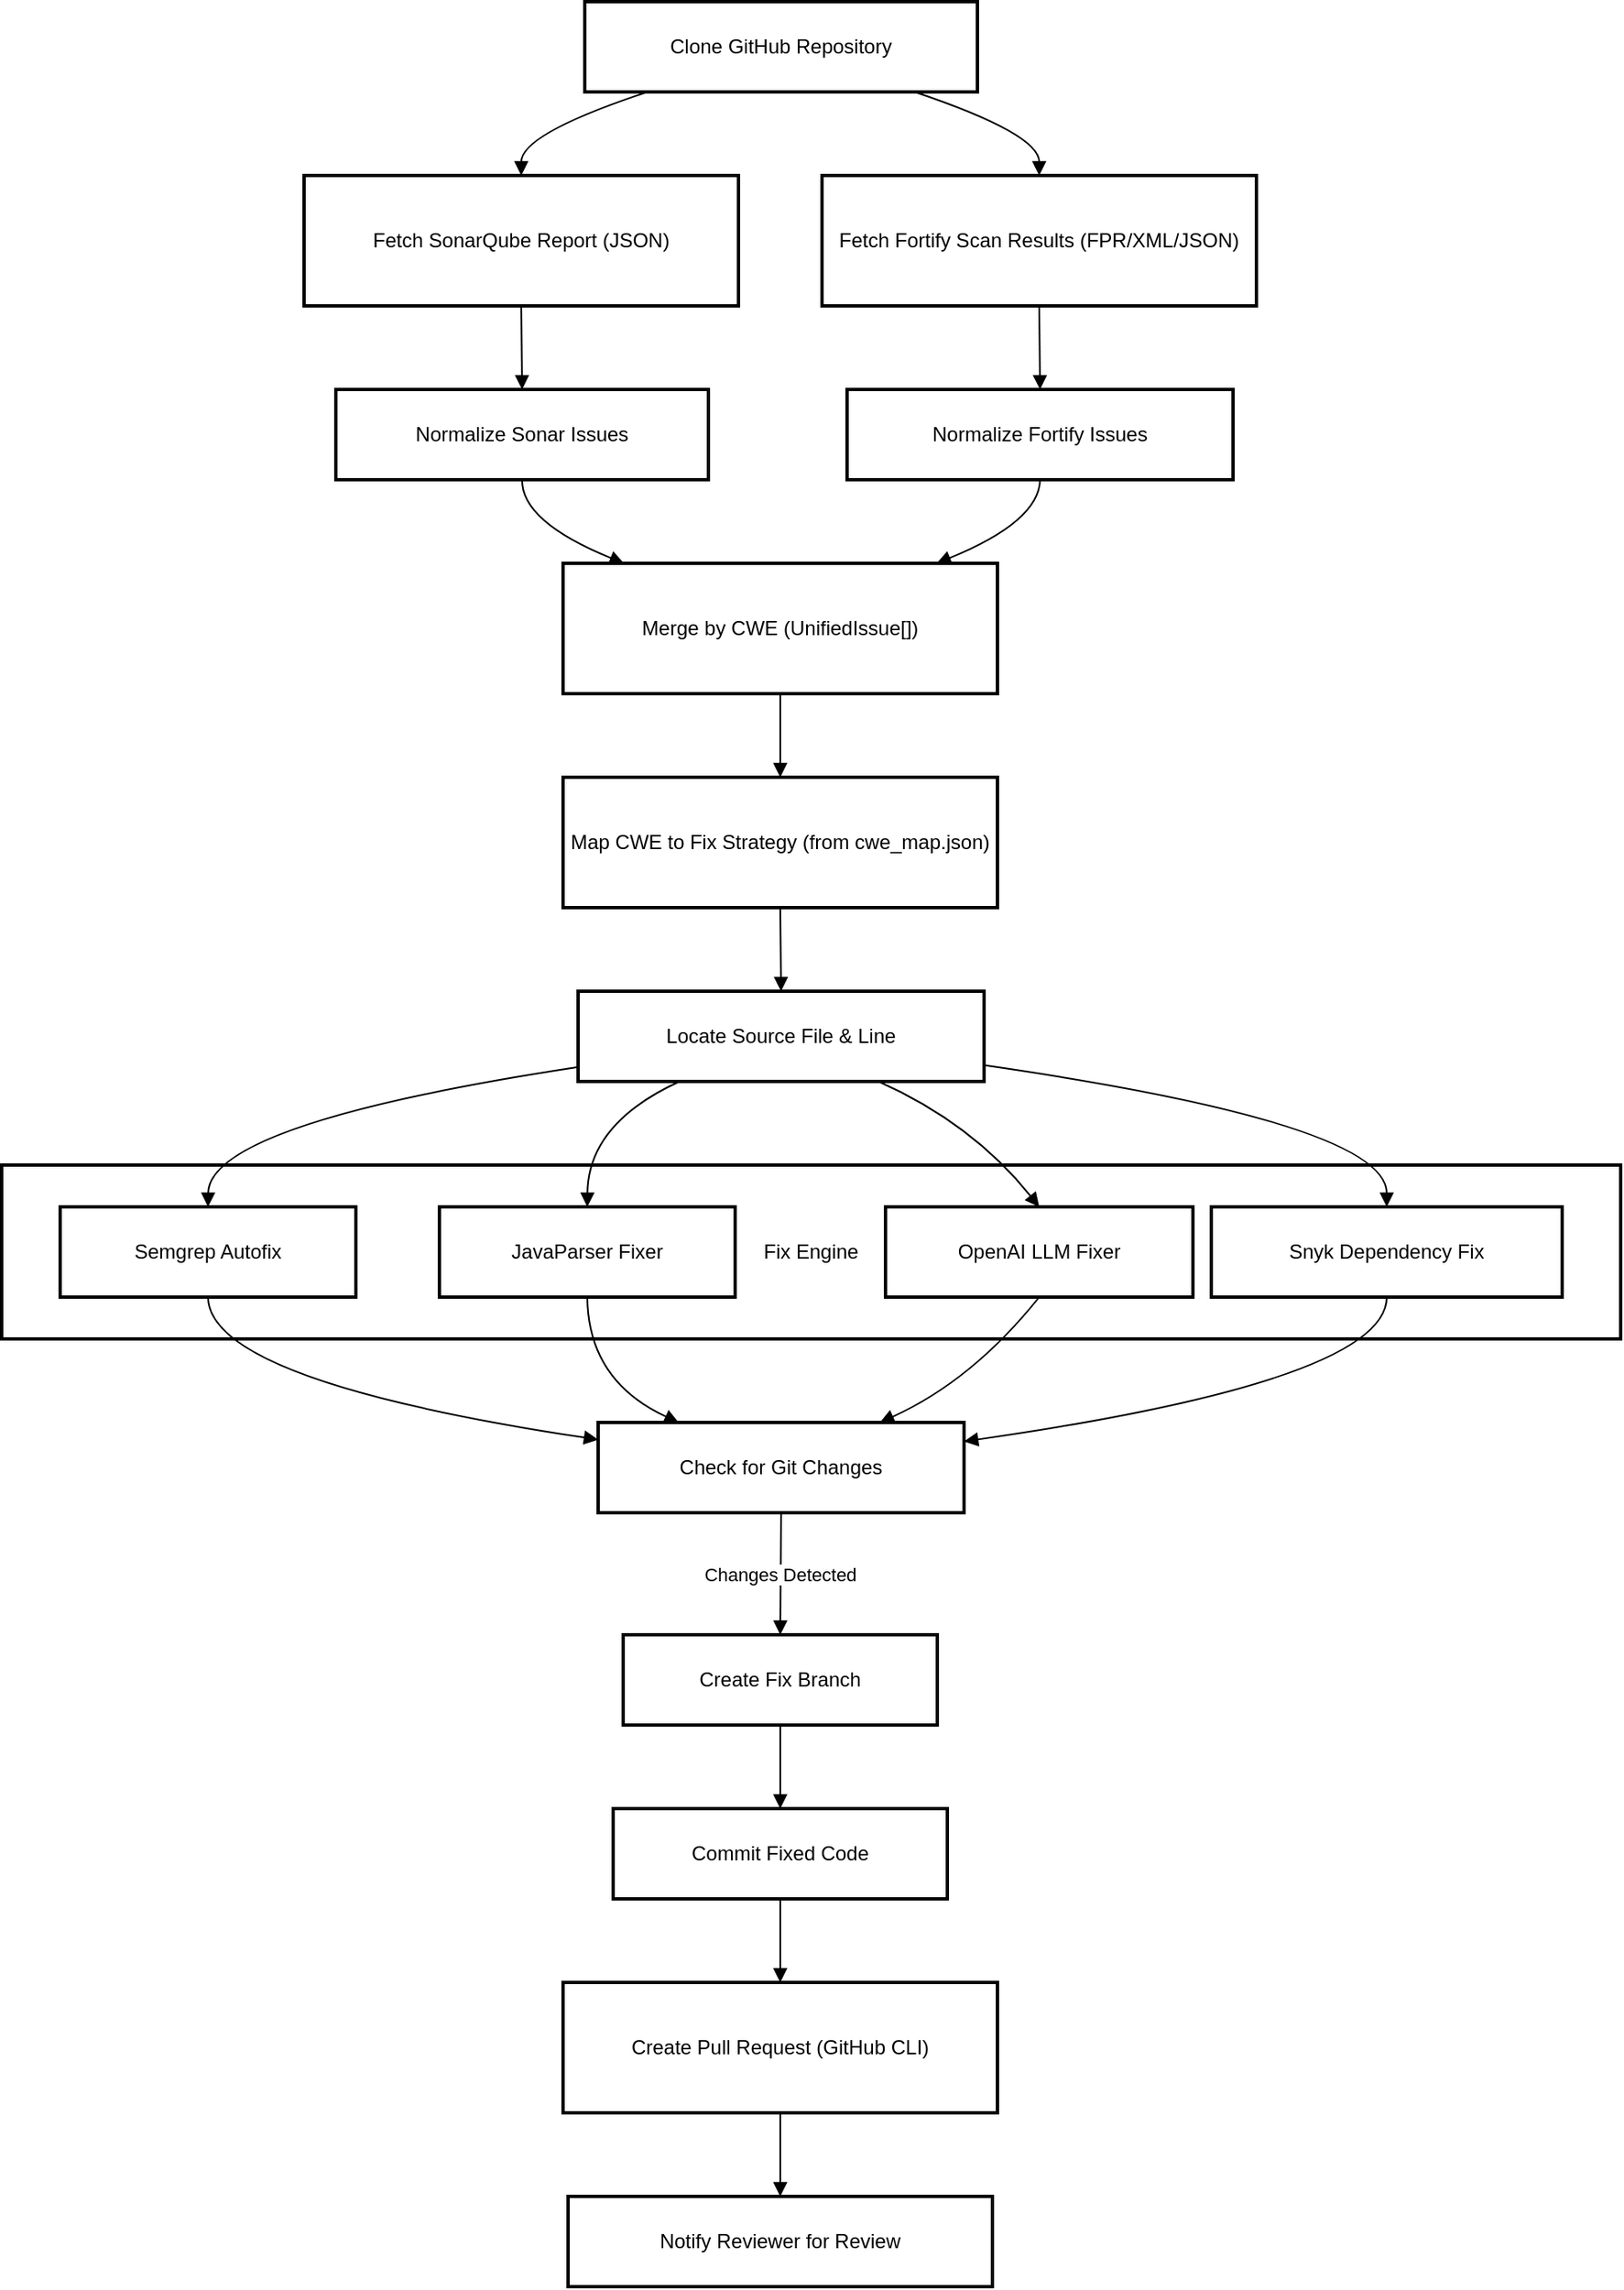 <mxfile version="28.0.4">
  <diagram name="Page-1" id="JPtqeNnXDtY3mBat09gB">
    <mxGraphModel dx="1348" dy="668" grid="1" gridSize="10" guides="1" tooltips="1" connect="1" arrows="1" fold="1" page="1" pageScale="1" pageWidth="850" pageHeight="1100" math="0" shadow="0">
      <root>
        <mxCell id="0" />
        <mxCell id="1" parent="0" />
        <mxCell id="yyBlptRPI4nCSIkhDEWp-54" value="Fix Engine" style="whiteSpace=wrap;strokeWidth=2;" vertex="1" parent="1">
          <mxGeometry x="20" y="1016" width="969" height="104" as="geometry" />
        </mxCell>
        <mxCell id="yyBlptRPI4nCSIkhDEWp-55" value="Clone GitHub Repository" style="whiteSpace=wrap;strokeWidth=2;" vertex="1" parent="1">
          <mxGeometry x="369" y="320" width="235" height="54" as="geometry" />
        </mxCell>
        <mxCell id="yyBlptRPI4nCSIkhDEWp-56" value="Fetch SonarQube Report (JSON)" style="whiteSpace=wrap;strokeWidth=2;" vertex="1" parent="1">
          <mxGeometry x="201" y="424" width="260" height="78" as="geometry" />
        </mxCell>
        <mxCell id="yyBlptRPI4nCSIkhDEWp-57" value="Fetch Fortify Scan Results (FPR/XML/JSON)" style="whiteSpace=wrap;strokeWidth=2;" vertex="1" parent="1">
          <mxGeometry x="511" y="424" width="260" height="78" as="geometry" />
        </mxCell>
        <mxCell id="yyBlptRPI4nCSIkhDEWp-58" value="Normalize Sonar Issues" style="whiteSpace=wrap;strokeWidth=2;" vertex="1" parent="1">
          <mxGeometry x="220" y="552" width="223" height="54" as="geometry" />
        </mxCell>
        <mxCell id="yyBlptRPI4nCSIkhDEWp-59" value="Normalize Fortify Issues" style="whiteSpace=wrap;strokeWidth=2;" vertex="1" parent="1">
          <mxGeometry x="526" y="552" width="231" height="54" as="geometry" />
        </mxCell>
        <mxCell id="yyBlptRPI4nCSIkhDEWp-60" value="Merge by CWE (UnifiedIssue[])" style="whiteSpace=wrap;strokeWidth=2;" vertex="1" parent="1">
          <mxGeometry x="356" y="656" width="260" height="78" as="geometry" />
        </mxCell>
        <mxCell id="yyBlptRPI4nCSIkhDEWp-61" value="Map CWE to Fix Strategy (from cwe_map.json)" style="whiteSpace=wrap;strokeWidth=2;" vertex="1" parent="1">
          <mxGeometry x="356" y="784" width="260" height="78" as="geometry" />
        </mxCell>
        <mxCell id="yyBlptRPI4nCSIkhDEWp-62" value="Locate Source File &amp; Line" style="whiteSpace=wrap;strokeWidth=2;" vertex="1" parent="1">
          <mxGeometry x="365" y="912" width="243" height="54" as="geometry" />
        </mxCell>
        <mxCell id="yyBlptRPI4nCSIkhDEWp-63" value="Semgrep Autofix" style="whiteSpace=wrap;strokeWidth=2;" vertex="1" parent="1">
          <mxGeometry x="55" y="1041" width="177" height="54" as="geometry" />
        </mxCell>
        <mxCell id="yyBlptRPI4nCSIkhDEWp-64" value="JavaParser Fixer" style="whiteSpace=wrap;strokeWidth=2;" vertex="1" parent="1">
          <mxGeometry x="282" y="1041" width="177" height="54" as="geometry" />
        </mxCell>
        <mxCell id="yyBlptRPI4nCSIkhDEWp-65" value="OpenAI LLM Fixer" style="whiteSpace=wrap;strokeWidth=2;" vertex="1" parent="1">
          <mxGeometry x="549" y="1041" width="184" height="54" as="geometry" />
        </mxCell>
        <mxCell id="yyBlptRPI4nCSIkhDEWp-66" value="Snyk Dependency Fix" style="whiteSpace=wrap;strokeWidth=2;" vertex="1" parent="1">
          <mxGeometry x="744" y="1041" width="210" height="54" as="geometry" />
        </mxCell>
        <mxCell id="yyBlptRPI4nCSIkhDEWp-67" value="Check for Git Changes" style="whiteSpace=wrap;strokeWidth=2;" vertex="1" parent="1">
          <mxGeometry x="377" y="1170" width="219" height="54" as="geometry" />
        </mxCell>
        <mxCell id="yyBlptRPI4nCSIkhDEWp-68" value="Create Fix Branch" style="whiteSpace=wrap;strokeWidth=2;" vertex="1" parent="1">
          <mxGeometry x="392" y="1297" width="188" height="54" as="geometry" />
        </mxCell>
        <mxCell id="yyBlptRPI4nCSIkhDEWp-69" value="Commit Fixed Code" style="whiteSpace=wrap;strokeWidth=2;" vertex="1" parent="1">
          <mxGeometry x="386" y="1401" width="200" height="54" as="geometry" />
        </mxCell>
        <mxCell id="yyBlptRPI4nCSIkhDEWp-70" value="Create Pull Request (GitHub CLI)" style="whiteSpace=wrap;strokeWidth=2;" vertex="1" parent="1">
          <mxGeometry x="356" y="1505" width="260" height="78" as="geometry" />
        </mxCell>
        <mxCell id="yyBlptRPI4nCSIkhDEWp-71" value="Notify Reviewer for Review" style="whiteSpace=wrap;strokeWidth=2;" vertex="1" parent="1">
          <mxGeometry x="359" y="1633" width="254" height="54" as="geometry" />
        </mxCell>
        <mxCell id="yyBlptRPI4nCSIkhDEWp-72" value="" style="curved=1;startArrow=none;endArrow=block;exitX=0.16;exitY=1;entryX=0.5;entryY=0;rounded=0;" edge="1" parent="1" source="yyBlptRPI4nCSIkhDEWp-55" target="yyBlptRPI4nCSIkhDEWp-56">
          <mxGeometry relative="1" as="geometry">
            <Array as="points">
              <mxPoint x="331" y="399" />
            </Array>
          </mxGeometry>
        </mxCell>
        <mxCell id="yyBlptRPI4nCSIkhDEWp-73" value="" style="curved=1;startArrow=none;endArrow=block;exitX=0.84;exitY=1;entryX=0.5;entryY=0;rounded=0;" edge="1" parent="1" source="yyBlptRPI4nCSIkhDEWp-55" target="yyBlptRPI4nCSIkhDEWp-57">
          <mxGeometry relative="1" as="geometry">
            <Array as="points">
              <mxPoint x="641" y="399" />
            </Array>
          </mxGeometry>
        </mxCell>
        <mxCell id="yyBlptRPI4nCSIkhDEWp-74" value="" style="curved=1;startArrow=none;endArrow=block;exitX=0.5;exitY=1;entryX=0.5;entryY=0;rounded=0;" edge="1" parent="1" source="yyBlptRPI4nCSIkhDEWp-56" target="yyBlptRPI4nCSIkhDEWp-58">
          <mxGeometry relative="1" as="geometry">
            <Array as="points" />
          </mxGeometry>
        </mxCell>
        <mxCell id="yyBlptRPI4nCSIkhDEWp-75" value="" style="curved=1;startArrow=none;endArrow=block;exitX=0.5;exitY=1;entryX=0.5;entryY=0;rounded=0;" edge="1" parent="1" source="yyBlptRPI4nCSIkhDEWp-57" target="yyBlptRPI4nCSIkhDEWp-59">
          <mxGeometry relative="1" as="geometry">
            <Array as="points" />
          </mxGeometry>
        </mxCell>
        <mxCell id="yyBlptRPI4nCSIkhDEWp-76" value="" style="curved=1;startArrow=none;endArrow=block;exitX=0.5;exitY=1;entryX=0.14;entryY=0;rounded=0;" edge="1" parent="1" source="yyBlptRPI4nCSIkhDEWp-58" target="yyBlptRPI4nCSIkhDEWp-60">
          <mxGeometry relative="1" as="geometry">
            <Array as="points">
              <mxPoint x="331" y="631" />
            </Array>
          </mxGeometry>
        </mxCell>
        <mxCell id="yyBlptRPI4nCSIkhDEWp-77" value="" style="curved=1;startArrow=none;endArrow=block;exitX=0.5;exitY=1;entryX=0.86;entryY=0;rounded=0;" edge="1" parent="1" source="yyBlptRPI4nCSIkhDEWp-59" target="yyBlptRPI4nCSIkhDEWp-60">
          <mxGeometry relative="1" as="geometry">
            <Array as="points">
              <mxPoint x="641" y="631" />
            </Array>
          </mxGeometry>
        </mxCell>
        <mxCell id="yyBlptRPI4nCSIkhDEWp-78" value="" style="curved=1;startArrow=none;endArrow=block;exitX=0.5;exitY=1;entryX=0.5;entryY=0;rounded=0;" edge="1" parent="1" source="yyBlptRPI4nCSIkhDEWp-60" target="yyBlptRPI4nCSIkhDEWp-61">
          <mxGeometry relative="1" as="geometry">
            <Array as="points" />
          </mxGeometry>
        </mxCell>
        <mxCell id="yyBlptRPI4nCSIkhDEWp-79" value="" style="curved=1;startArrow=none;endArrow=block;exitX=0.5;exitY=1;entryX=0.5;entryY=0;rounded=0;" edge="1" parent="1" source="yyBlptRPI4nCSIkhDEWp-61" target="yyBlptRPI4nCSIkhDEWp-62">
          <mxGeometry relative="1" as="geometry">
            <Array as="points" />
          </mxGeometry>
        </mxCell>
        <mxCell id="yyBlptRPI4nCSIkhDEWp-80" value="" style="curved=1;startArrow=none;endArrow=block;exitX=0;exitY=0.84;entryX=0.5;entryY=0;rounded=0;" edge="1" parent="1" source="yyBlptRPI4nCSIkhDEWp-62" target="yyBlptRPI4nCSIkhDEWp-63">
          <mxGeometry relative="1" as="geometry">
            <Array as="points">
              <mxPoint x="144" y="991" />
            </Array>
          </mxGeometry>
        </mxCell>
        <mxCell id="yyBlptRPI4nCSIkhDEWp-81" value="" style="curved=1;startArrow=none;endArrow=block;exitX=0.25;exitY=1;entryX=0.5;entryY=0;rounded=0;" edge="1" parent="1" source="yyBlptRPI4nCSIkhDEWp-62" target="yyBlptRPI4nCSIkhDEWp-64">
          <mxGeometry relative="1" as="geometry">
            <Array as="points">
              <mxPoint x="371" y="991" />
            </Array>
          </mxGeometry>
        </mxCell>
        <mxCell id="yyBlptRPI4nCSIkhDEWp-82" value="" style="curved=1;startArrow=none;endArrow=block;exitX=0.74;exitY=1;entryX=0.5;entryY=0;rounded=0;" edge="1" parent="1" source="yyBlptRPI4nCSIkhDEWp-62" target="yyBlptRPI4nCSIkhDEWp-65">
          <mxGeometry relative="1" as="geometry">
            <Array as="points">
              <mxPoint x="601" y="991" />
            </Array>
          </mxGeometry>
        </mxCell>
        <mxCell id="yyBlptRPI4nCSIkhDEWp-83" value="" style="curved=1;startArrow=none;endArrow=block;exitX=1;exitY=0.82;entryX=0.5;entryY=0;rounded=0;" edge="1" parent="1" source="yyBlptRPI4nCSIkhDEWp-62" target="yyBlptRPI4nCSIkhDEWp-66">
          <mxGeometry relative="1" as="geometry">
            <Array as="points">
              <mxPoint x="849" y="991" />
            </Array>
          </mxGeometry>
        </mxCell>
        <mxCell id="yyBlptRPI4nCSIkhDEWp-84" value="" style="curved=1;startArrow=none;endArrow=block;exitX=0.5;exitY=1;entryX=0;entryY=0.19;rounded=0;" edge="1" parent="1" source="yyBlptRPI4nCSIkhDEWp-63" target="yyBlptRPI4nCSIkhDEWp-67">
          <mxGeometry relative="1" as="geometry">
            <Array as="points">
              <mxPoint x="144" y="1145" />
            </Array>
          </mxGeometry>
        </mxCell>
        <mxCell id="yyBlptRPI4nCSIkhDEWp-85" value="" style="curved=1;startArrow=none;endArrow=block;exitX=0.5;exitY=1;entryX=0.22;entryY=0;rounded=0;" edge="1" parent="1" source="yyBlptRPI4nCSIkhDEWp-64" target="yyBlptRPI4nCSIkhDEWp-67">
          <mxGeometry relative="1" as="geometry">
            <Array as="points">
              <mxPoint x="371" y="1145" />
            </Array>
          </mxGeometry>
        </mxCell>
        <mxCell id="yyBlptRPI4nCSIkhDEWp-86" value="" style="curved=1;startArrow=none;endArrow=block;exitX=0.5;exitY=1;entryX=0.77;entryY=0;rounded=0;" edge="1" parent="1" source="yyBlptRPI4nCSIkhDEWp-65" target="yyBlptRPI4nCSIkhDEWp-67">
          <mxGeometry relative="1" as="geometry">
            <Array as="points">
              <mxPoint x="601" y="1145" />
            </Array>
          </mxGeometry>
        </mxCell>
        <mxCell id="yyBlptRPI4nCSIkhDEWp-87" value="" style="curved=1;startArrow=none;endArrow=block;exitX=0.5;exitY=1;entryX=1;entryY=0.21;rounded=0;" edge="1" parent="1" source="yyBlptRPI4nCSIkhDEWp-66" target="yyBlptRPI4nCSIkhDEWp-67">
          <mxGeometry relative="1" as="geometry">
            <Array as="points">
              <mxPoint x="849" y="1145" />
            </Array>
          </mxGeometry>
        </mxCell>
        <mxCell id="yyBlptRPI4nCSIkhDEWp-88" value="Changes Detected" style="curved=1;startArrow=none;endArrow=block;exitX=0.5;exitY=1;entryX=0.5;entryY=-0.01;rounded=0;" edge="1" parent="1" source="yyBlptRPI4nCSIkhDEWp-67" target="yyBlptRPI4nCSIkhDEWp-68">
          <mxGeometry relative="1" as="geometry">
            <Array as="points" />
          </mxGeometry>
        </mxCell>
        <mxCell id="yyBlptRPI4nCSIkhDEWp-89" value="" style="curved=1;startArrow=none;endArrow=block;exitX=0.5;exitY=0.99;entryX=0.5;entryY=-0.01;rounded=0;" edge="1" parent="1" source="yyBlptRPI4nCSIkhDEWp-68" target="yyBlptRPI4nCSIkhDEWp-69">
          <mxGeometry relative="1" as="geometry">
            <Array as="points" />
          </mxGeometry>
        </mxCell>
        <mxCell id="yyBlptRPI4nCSIkhDEWp-90" value="" style="curved=1;startArrow=none;endArrow=block;exitX=0.5;exitY=0.99;entryX=0.5;entryY=0;rounded=0;" edge="1" parent="1" source="yyBlptRPI4nCSIkhDEWp-69" target="yyBlptRPI4nCSIkhDEWp-70">
          <mxGeometry relative="1" as="geometry">
            <Array as="points" />
          </mxGeometry>
        </mxCell>
        <mxCell id="yyBlptRPI4nCSIkhDEWp-91" value="" style="curved=1;startArrow=none;endArrow=block;exitX=0.5;exitY=1;entryX=0.5;entryY=-0.01;rounded=0;" edge="1" parent="1" source="yyBlptRPI4nCSIkhDEWp-70" target="yyBlptRPI4nCSIkhDEWp-71">
          <mxGeometry relative="1" as="geometry">
            <Array as="points" />
          </mxGeometry>
        </mxCell>
      </root>
    </mxGraphModel>
  </diagram>
</mxfile>
